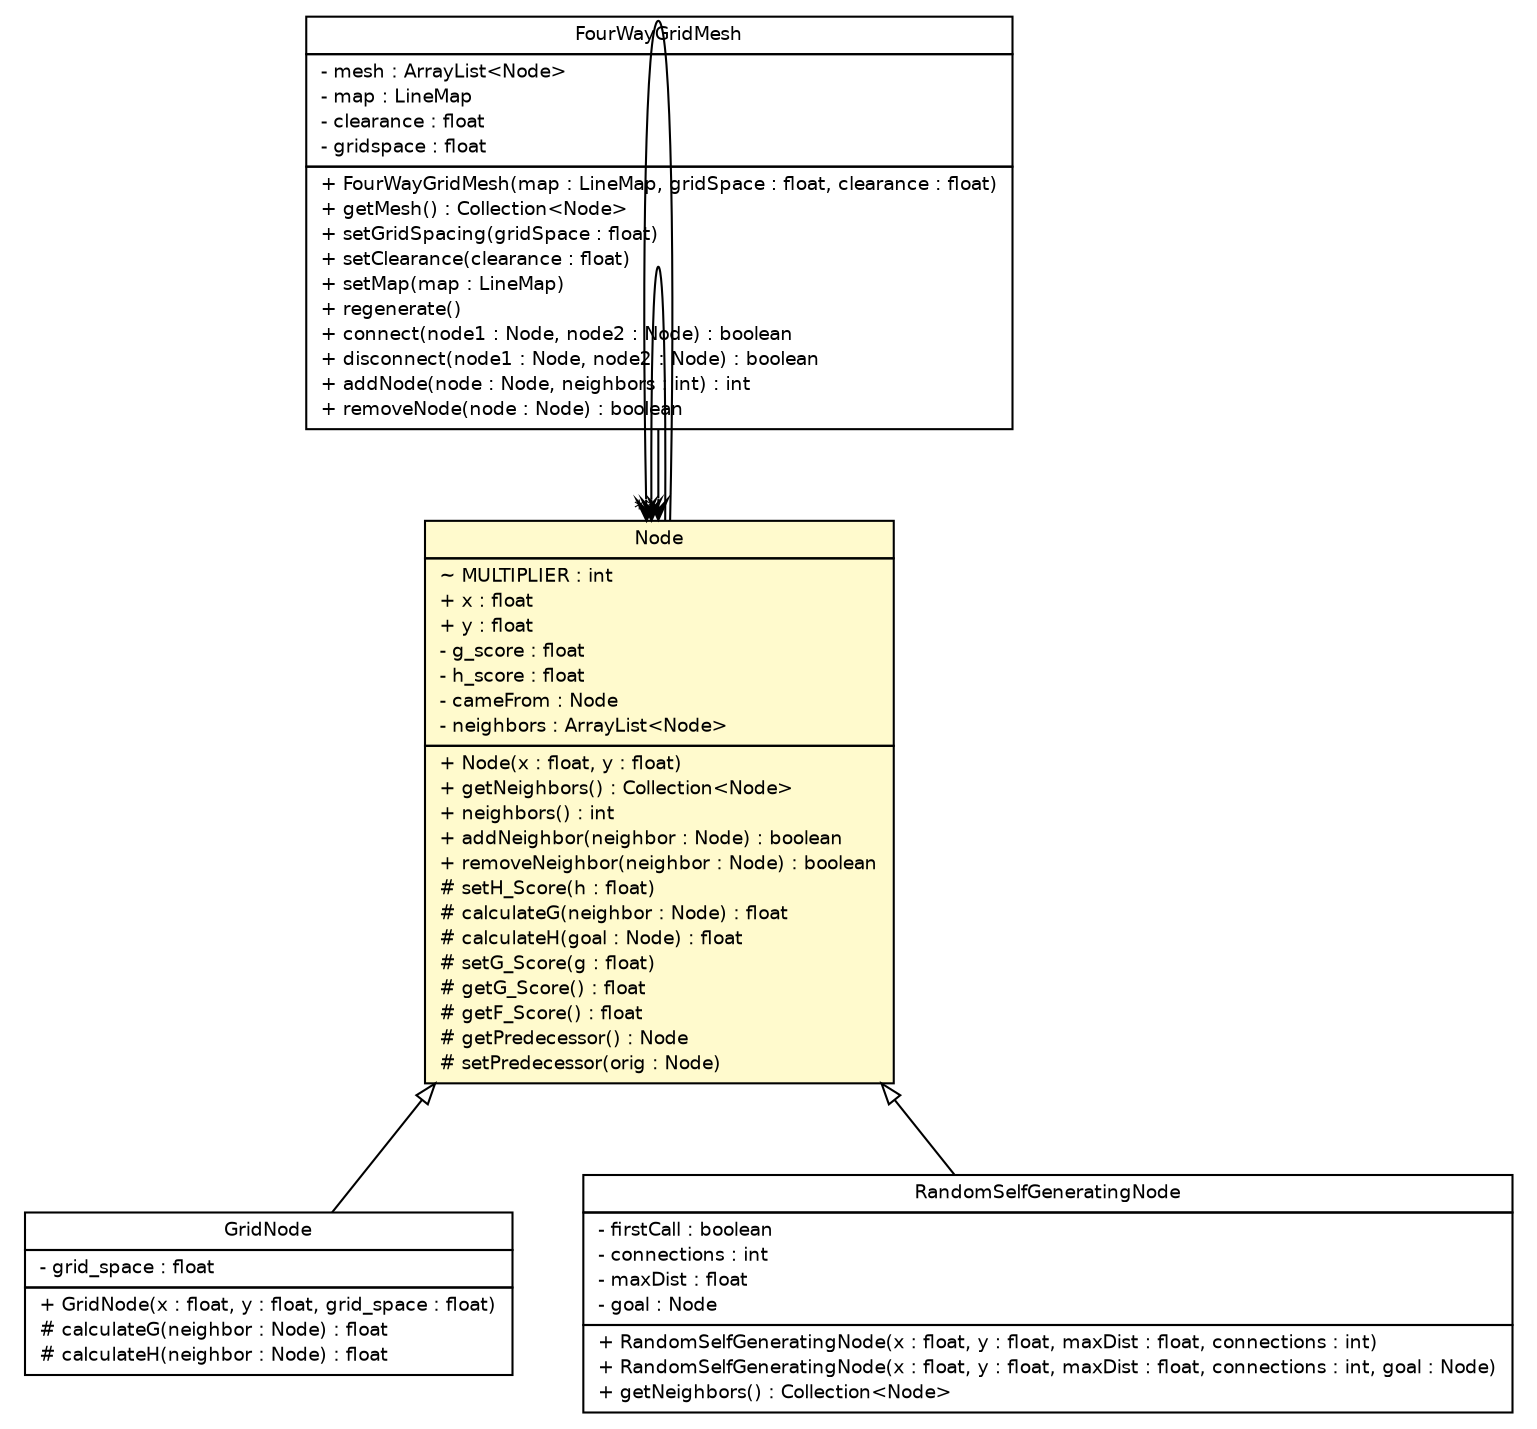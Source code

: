#!/usr/local/bin/dot
#
# Class diagram 
# Generated by UMLGraph version R5_6-24-gf6e263 (http://www.umlgraph.org/)
#

digraph G {
	edge [fontname="Helvetica",fontsize=10,labelfontname="Helvetica",labelfontsize=10];
	node [fontname="Helvetica",fontsize=10,shape=plaintext];
	nodesep=0.25;
	ranksep=0.5;
	// lejos.robotics.pathfinding.FourWayGridMesh
	c2809 [label=<<table title="lejos.robotics.pathfinding.FourWayGridMesh" border="0" cellborder="1" cellspacing="0" cellpadding="2" port="p" href="./FourWayGridMesh.html">
		<tr><td><table border="0" cellspacing="0" cellpadding="1">
<tr><td align="center" balign="center"> FourWayGridMesh </td></tr>
		</table></td></tr>
		<tr><td><table border="0" cellspacing="0" cellpadding="1">
<tr><td align="left" balign="left"> - mesh : ArrayList&lt;Node&gt; </td></tr>
<tr><td align="left" balign="left"> - map : LineMap </td></tr>
<tr><td align="left" balign="left"> - clearance : float </td></tr>
<tr><td align="left" balign="left"> - gridspace : float </td></tr>
		</table></td></tr>
		<tr><td><table border="0" cellspacing="0" cellpadding="1">
<tr><td align="left" balign="left"> + FourWayGridMesh(map : LineMap, gridSpace : float, clearance : float) </td></tr>
<tr><td align="left" balign="left"> + getMesh() : Collection&lt;Node&gt; </td></tr>
<tr><td align="left" balign="left"> + setGridSpacing(gridSpace : float) </td></tr>
<tr><td align="left" balign="left"> + setClearance(clearance : float) </td></tr>
<tr><td align="left" balign="left"> + setMap(map : LineMap) </td></tr>
<tr><td align="left" balign="left"> + regenerate() </td></tr>
<tr><td align="left" balign="left"> + connect(node1 : Node, node2 : Node) : boolean </td></tr>
<tr><td align="left" balign="left"> + disconnect(node1 : Node, node2 : Node) : boolean </td></tr>
<tr><td align="left" balign="left"> + addNode(node : Node, neighbors : int) : int </td></tr>
<tr><td align="left" balign="left"> + removeNode(node : Node) : boolean </td></tr>
		</table></td></tr>
		</table>>, URL="./FourWayGridMesh.html", fontname="Helvetica", fontcolor="black", fontsize=9.0];
	// lejos.robotics.pathfinding.GridNode
	c2810 [label=<<table title="lejos.robotics.pathfinding.GridNode" border="0" cellborder="1" cellspacing="0" cellpadding="2" port="p" href="./GridNode.html">
		<tr><td><table border="0" cellspacing="0" cellpadding="1">
<tr><td align="center" balign="center"> GridNode </td></tr>
		</table></td></tr>
		<tr><td><table border="0" cellspacing="0" cellpadding="1">
<tr><td align="left" balign="left"> - grid_space : float </td></tr>
		</table></td></tr>
		<tr><td><table border="0" cellspacing="0" cellpadding="1">
<tr><td align="left" balign="left"> + GridNode(x : float, y : float, grid_space : float) </td></tr>
<tr><td align="left" balign="left"> # calculateG(neighbor : Node) : float </td></tr>
<tr><td align="left" balign="left"> # calculateH(neighbor : Node) : float </td></tr>
		</table></td></tr>
		</table>>, URL="./GridNode.html", fontname="Helvetica", fontcolor="black", fontsize=9.0];
	// lejos.robotics.pathfinding.Node
	c2812 [label=<<table title="lejos.robotics.pathfinding.Node" border="0" cellborder="1" cellspacing="0" cellpadding="2" port="p" bgcolor="lemonChiffon" href="./Node.html">
		<tr><td><table border="0" cellspacing="0" cellpadding="1">
<tr><td align="center" balign="center"> Node </td></tr>
		</table></td></tr>
		<tr><td><table border="0" cellspacing="0" cellpadding="1">
<tr><td align="left" balign="left"> ~ MULTIPLIER : int </td></tr>
<tr><td align="left" balign="left"> + x : float </td></tr>
<tr><td align="left" balign="left"> + y : float </td></tr>
<tr><td align="left" balign="left"> - g_score : float </td></tr>
<tr><td align="left" balign="left"> - h_score : float </td></tr>
<tr><td align="left" balign="left"> - cameFrom : Node </td></tr>
<tr><td align="left" balign="left"> - neighbors : ArrayList&lt;Node&gt; </td></tr>
		</table></td></tr>
		<tr><td><table border="0" cellspacing="0" cellpadding="1">
<tr><td align="left" balign="left"> + Node(x : float, y : float) </td></tr>
<tr><td align="left" balign="left"> + getNeighbors() : Collection&lt;Node&gt; </td></tr>
<tr><td align="left" balign="left"> + neighbors() : int </td></tr>
<tr><td align="left" balign="left"> + addNeighbor(neighbor : Node) : boolean </td></tr>
<tr><td align="left" balign="left"> + removeNeighbor(neighbor : Node) : boolean </td></tr>
<tr><td align="left" balign="left"> # setH_Score(h : float) </td></tr>
<tr><td align="left" balign="left"> # calculateG(neighbor : Node) : float </td></tr>
<tr><td align="left" balign="left"> # calculateH(goal : Node) : float </td></tr>
<tr><td align="left" balign="left"> # setG_Score(g : float) </td></tr>
<tr><td align="left" balign="left"> # getG_Score() : float </td></tr>
<tr><td align="left" balign="left"> # getF_Score() : float </td></tr>
<tr><td align="left" balign="left"> # getPredecessor() : Node </td></tr>
<tr><td align="left" balign="left"> # setPredecessor(orig : Node) </td></tr>
		</table></td></tr>
		</table>>, URL="./Node.html", fontname="Helvetica", fontcolor="black", fontsize=9.0];
	// lejos.robotics.pathfinding.RandomSelfGeneratingNode
	c2817 [label=<<table title="lejos.robotics.pathfinding.RandomSelfGeneratingNode" border="0" cellborder="1" cellspacing="0" cellpadding="2" port="p" href="./RandomSelfGeneratingNode.html">
		<tr><td><table border="0" cellspacing="0" cellpadding="1">
<tr><td align="center" balign="center"> RandomSelfGeneratingNode </td></tr>
		</table></td></tr>
		<tr><td><table border="0" cellspacing="0" cellpadding="1">
<tr><td align="left" balign="left"> - firstCall : boolean </td></tr>
<tr><td align="left" balign="left"> - connections : int </td></tr>
<tr><td align="left" balign="left"> - maxDist : float </td></tr>
<tr><td align="left" balign="left"> - goal : Node </td></tr>
		</table></td></tr>
		<tr><td><table border="0" cellspacing="0" cellpadding="1">
<tr><td align="left" balign="left"> + RandomSelfGeneratingNode(x : float, y : float, maxDist : float, connections : int) </td></tr>
<tr><td align="left" balign="left"> + RandomSelfGeneratingNode(x : float, y : float, maxDist : float, connections : int, goal : Node) </td></tr>
<tr><td align="left" balign="left"> + getNeighbors() : Collection&lt;Node&gt; </td></tr>
		</table></td></tr>
		</table>>, URL="./RandomSelfGeneratingNode.html", fontname="Helvetica", fontcolor="black", fontsize=9.0];
	//lejos.robotics.pathfinding.GridNode extends lejos.robotics.pathfinding.Node
	c2812:p -> c2810:p [dir=back,arrowtail=empty];
	//lejos.robotics.pathfinding.RandomSelfGeneratingNode extends lejos.robotics.pathfinding.Node
	c2812:p -> c2817:p [dir=back,arrowtail=empty];
	// lejos.robotics.pathfinding.FourWayGridMesh NAVASSOC lejos.robotics.pathfinding.Node
	c2809:p -> c2812:p [taillabel="", label="", headlabel="*", fontname="Helvetica", fontcolor="black", fontsize=10.0, color="black", arrowhead=open];
	// lejos.robotics.pathfinding.Node NAVASSOC lejos.robotics.pathfinding.Node
	c2812:p -> c2812:p [taillabel="", label="", headlabel="", fontname="Helvetica", fontcolor="black", fontsize=10.0, color="black", arrowhead=open];
	// lejos.robotics.pathfinding.Node NAVASSOC lejos.robotics.pathfinding.Node
	c2812:p -> c2812:p [taillabel="", label="", headlabel="*", fontname="Helvetica", fontcolor="black", fontsize=10.0, color="black", arrowhead=open];
}

